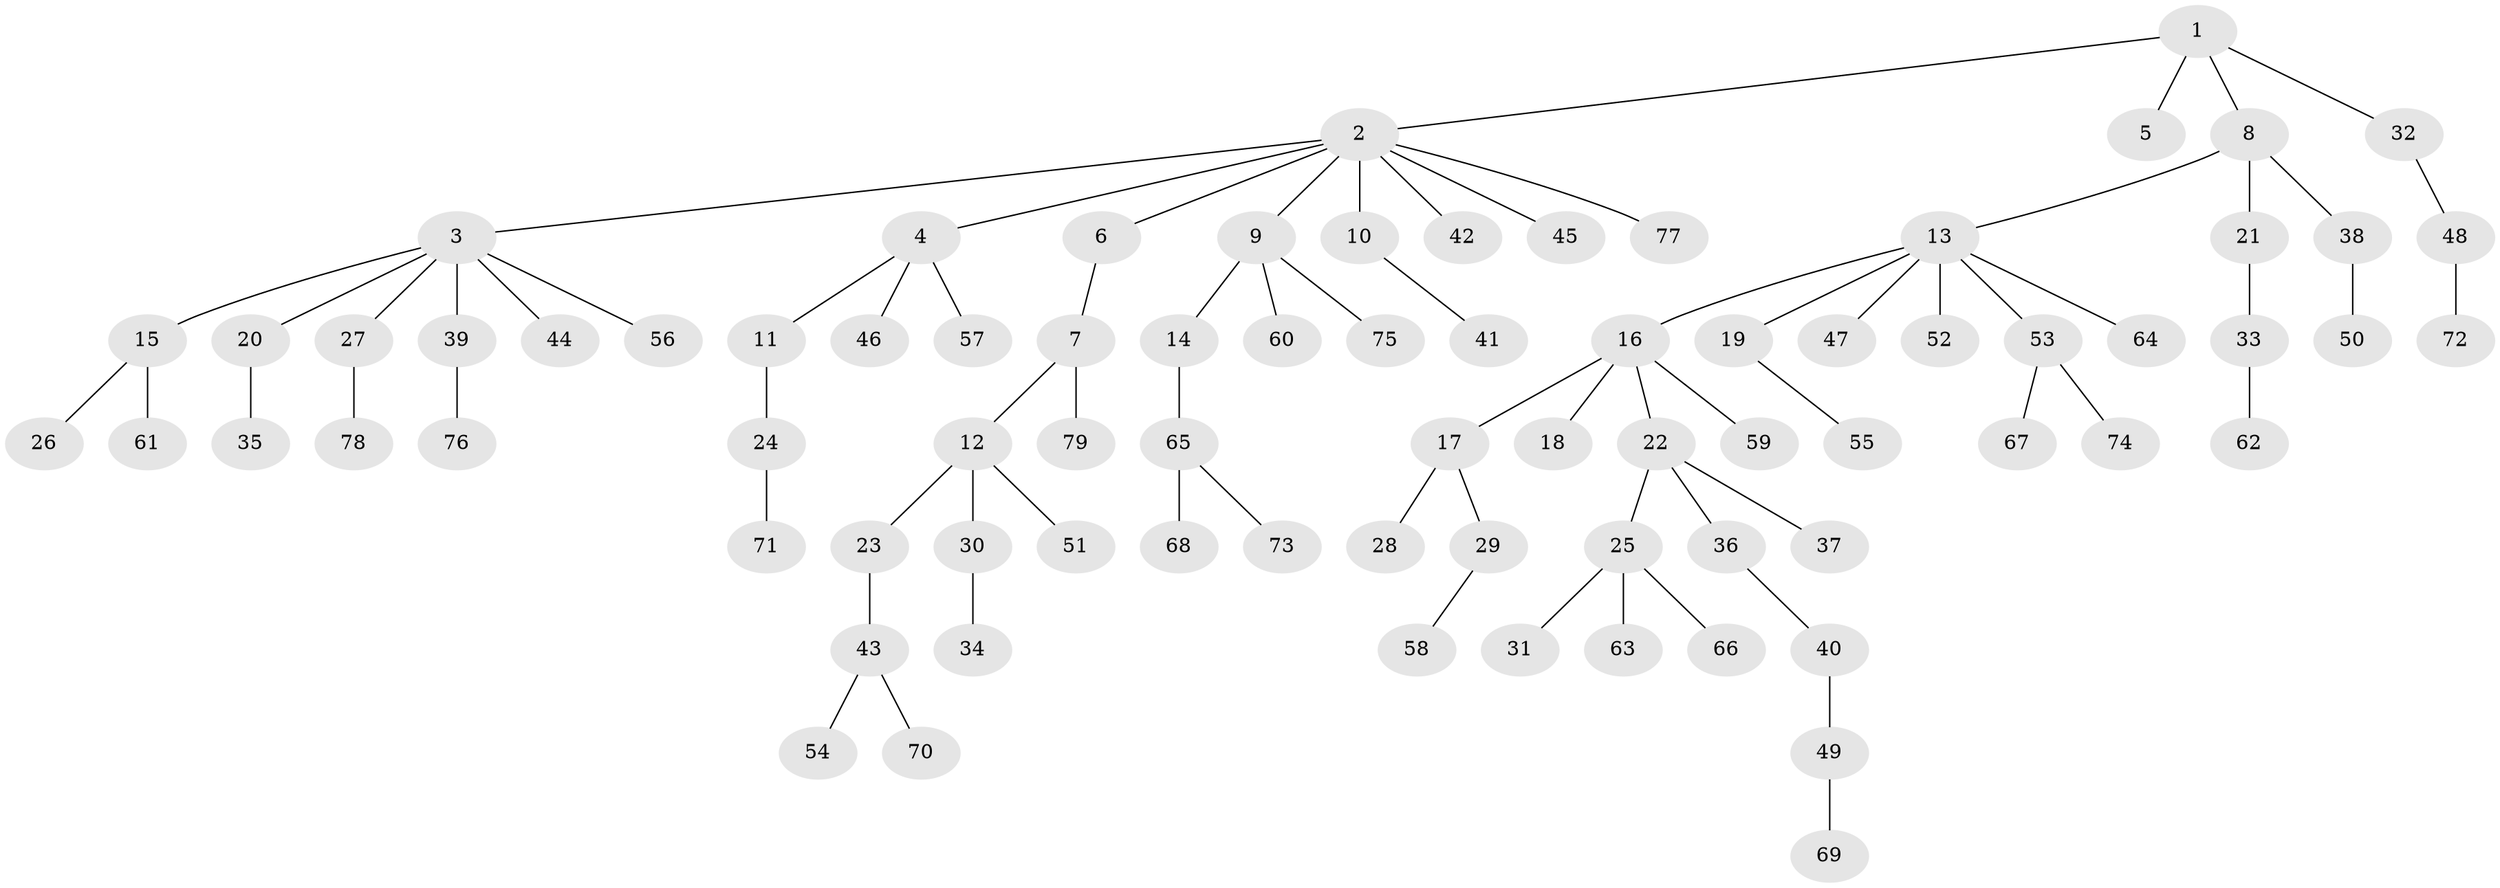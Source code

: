 // coarse degree distribution, {4: 0.03773584905660377, 8: 0.03773584905660377, 3: 0.11320754716981132, 1: 0.6226415094339622, 2: 0.1509433962264151, 6: 0.018867924528301886, 7: 0.018867924528301886}
// Generated by graph-tools (version 1.1) at 2025/24/03/03/25 07:24:06]
// undirected, 79 vertices, 78 edges
graph export_dot {
graph [start="1"]
  node [color=gray90,style=filled];
  1;
  2;
  3;
  4;
  5;
  6;
  7;
  8;
  9;
  10;
  11;
  12;
  13;
  14;
  15;
  16;
  17;
  18;
  19;
  20;
  21;
  22;
  23;
  24;
  25;
  26;
  27;
  28;
  29;
  30;
  31;
  32;
  33;
  34;
  35;
  36;
  37;
  38;
  39;
  40;
  41;
  42;
  43;
  44;
  45;
  46;
  47;
  48;
  49;
  50;
  51;
  52;
  53;
  54;
  55;
  56;
  57;
  58;
  59;
  60;
  61;
  62;
  63;
  64;
  65;
  66;
  67;
  68;
  69;
  70;
  71;
  72;
  73;
  74;
  75;
  76;
  77;
  78;
  79;
  1 -- 2;
  1 -- 5;
  1 -- 8;
  1 -- 32;
  2 -- 3;
  2 -- 4;
  2 -- 6;
  2 -- 9;
  2 -- 10;
  2 -- 42;
  2 -- 45;
  2 -- 77;
  3 -- 15;
  3 -- 20;
  3 -- 27;
  3 -- 39;
  3 -- 44;
  3 -- 56;
  4 -- 11;
  4 -- 46;
  4 -- 57;
  6 -- 7;
  7 -- 12;
  7 -- 79;
  8 -- 13;
  8 -- 21;
  8 -- 38;
  9 -- 14;
  9 -- 60;
  9 -- 75;
  10 -- 41;
  11 -- 24;
  12 -- 23;
  12 -- 30;
  12 -- 51;
  13 -- 16;
  13 -- 19;
  13 -- 47;
  13 -- 52;
  13 -- 53;
  13 -- 64;
  14 -- 65;
  15 -- 26;
  15 -- 61;
  16 -- 17;
  16 -- 18;
  16 -- 22;
  16 -- 59;
  17 -- 28;
  17 -- 29;
  19 -- 55;
  20 -- 35;
  21 -- 33;
  22 -- 25;
  22 -- 36;
  22 -- 37;
  23 -- 43;
  24 -- 71;
  25 -- 31;
  25 -- 63;
  25 -- 66;
  27 -- 78;
  29 -- 58;
  30 -- 34;
  32 -- 48;
  33 -- 62;
  36 -- 40;
  38 -- 50;
  39 -- 76;
  40 -- 49;
  43 -- 54;
  43 -- 70;
  48 -- 72;
  49 -- 69;
  53 -- 67;
  53 -- 74;
  65 -- 68;
  65 -- 73;
}
